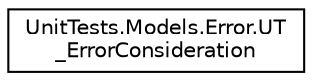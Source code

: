 digraph "Graphical Class Hierarchy"
{
 // LATEX_PDF_SIZE
  edge [fontname="Helvetica",fontsize="10",labelfontname="Helvetica",labelfontsize="10"];
  node [fontname="Helvetica",fontsize="10",shape=record];
  rankdir="LR";
  Node0 [label="UnitTests.Models.Error.UT\l_ErrorConsideration",height=0.2,width=0.4,color="black", fillcolor="white", style="filled",URL="$class_unit_tests_1_1_models_1_1_error_1_1_u_t___error_consideration.html",tooltip=" "];
}
